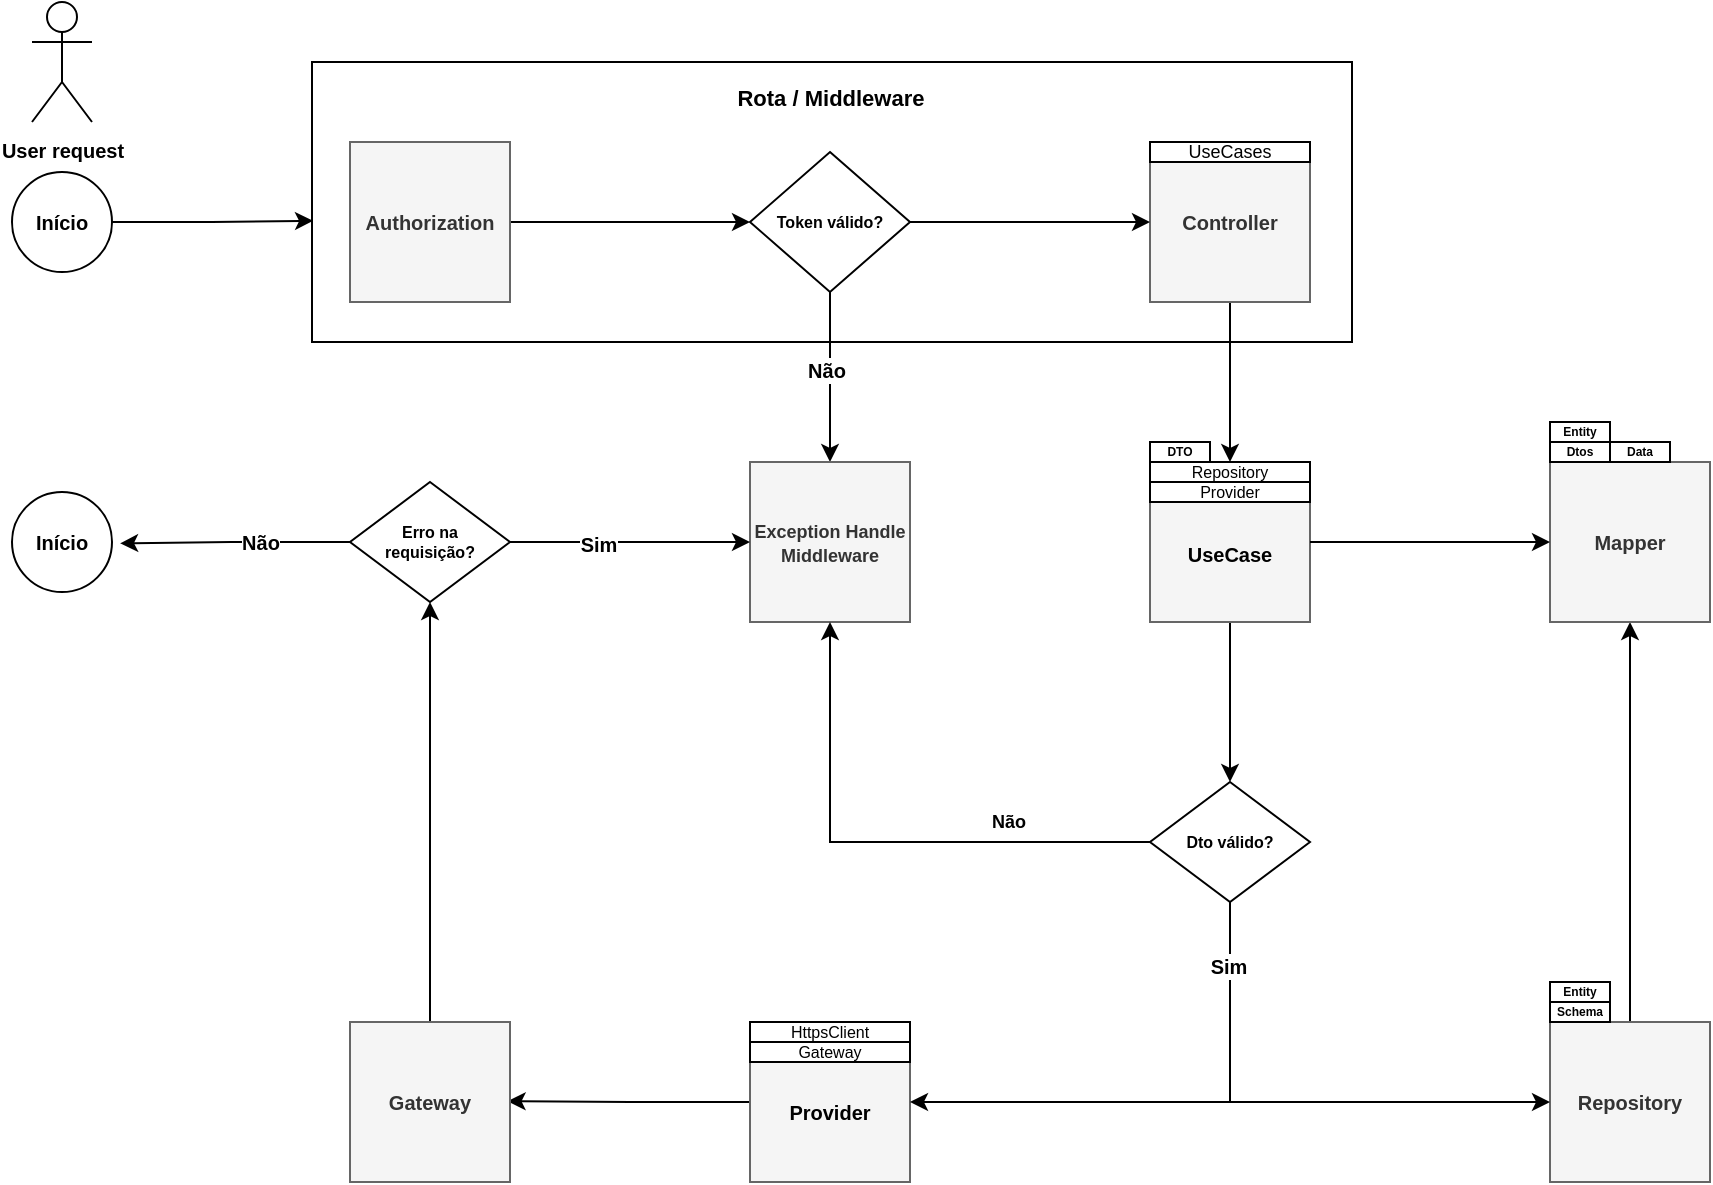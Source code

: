 <mxfile version="21.1.2" type="device">
  <diagram name="Página-1" id="6yiulC8NNe9ncgpRNdyS">
    <mxGraphModel dx="2314" dy="830" grid="1" gridSize="10" guides="1" tooltips="1" connect="1" arrows="1" fold="1" page="1" pageScale="1" pageWidth="827" pageHeight="1169" math="0" shadow="0">
      <root>
        <mxCell id="0" />
        <mxCell id="1" parent="0" />
        <mxCell id="oc87ZANMdVHoa41s3LK9-21" value="" style="rounded=0;whiteSpace=wrap;html=1;fillColor=none;" parent="1" vertex="1">
          <mxGeometry x="420" y="340" width="520" height="140" as="geometry" />
        </mxCell>
        <mxCell id="oc87ZANMdVHoa41s3LK9-12" style="edgeStyle=orthogonalEdgeStyle;rounded=0;orthogonalLoop=1;jettySize=auto;html=1;" parent="1" source="oc87ZANMdVHoa41s3LK9-2" target="oc87ZANMdVHoa41s3LK9-8" edge="1">
          <mxGeometry relative="1" as="geometry" />
        </mxCell>
        <mxCell id="oc87ZANMdVHoa41s3LK9-2" value="Authorization" style="whiteSpace=wrap;html=1;aspect=fixed;fillColor=#f5f5f5;fontColor=#333333;strokeColor=#666666;fontSize=10;fontStyle=1" parent="1" vertex="1">
          <mxGeometry x="439" y="380" width="80" height="80" as="geometry" />
        </mxCell>
        <mxCell id="oc87ZANMdVHoa41s3LK9-36" style="edgeStyle=orthogonalEdgeStyle;rounded=0;orthogonalLoop=1;jettySize=auto;html=1;" parent="1" source="oc87ZANMdVHoa41s3LK9-3" target="oc87ZANMdVHoa41s3LK9-18" edge="1">
          <mxGeometry relative="1" as="geometry" />
        </mxCell>
        <mxCell id="oc87ZANMdVHoa41s3LK9-3" value="Controller" style="whiteSpace=wrap;html=1;aspect=fixed;fontSize=10;fontStyle=1;fillColor=#f5f5f5;fontColor=#333333;strokeColor=#666666;" parent="1" vertex="1">
          <mxGeometry x="839" y="380" width="80" height="80" as="geometry" />
        </mxCell>
        <mxCell id="oc87ZANMdVHoa41s3LK9-31" style="edgeStyle=orthogonalEdgeStyle;rounded=0;orthogonalLoop=1;jettySize=auto;html=1;entryX=0;entryY=0.5;entryDx=0;entryDy=0;fontSize=10;fontStyle=1" parent="1" source="oc87ZANMdVHoa41s3LK9-8" target="oc87ZANMdVHoa41s3LK9-3" edge="1">
          <mxGeometry relative="1" as="geometry">
            <mxPoint x="679" y="420" as="targetPoint" />
          </mxGeometry>
        </mxCell>
        <mxCell id="hQqBXAO4QAp_-PPFQx-q-1" style="edgeStyle=orthogonalEdgeStyle;rounded=0;orthogonalLoop=1;jettySize=auto;html=1;" edge="1" parent="1" source="oc87ZANMdVHoa41s3LK9-8" target="oc87ZANMdVHoa41s3LK9-22">
          <mxGeometry relative="1" as="geometry" />
        </mxCell>
        <mxCell id="hQqBXAO4QAp_-PPFQx-q-2" value="&lt;b&gt;&lt;font style=&quot;font-size: 10px;&quot;&gt;Não&lt;/font&gt;&lt;/b&gt;" style="edgeLabel;html=1;align=center;verticalAlign=middle;resizable=0;points=[];" vertex="1" connectable="0" parent="hQqBXAO4QAp_-PPFQx-q-1">
          <mxGeometry x="-0.091" y="-2" relative="1" as="geometry">
            <mxPoint as="offset" />
          </mxGeometry>
        </mxCell>
        <mxCell id="oc87ZANMdVHoa41s3LK9-8" value="&lt;b&gt;&lt;font style=&quot;font-size: 8px;&quot;&gt;Token válido?&lt;/font&gt;&lt;/b&gt;" style="rhombus;whiteSpace=wrap;html=1;fontSize=7;" parent="1" vertex="1">
          <mxGeometry x="639" y="385" width="80" height="70" as="geometry" />
        </mxCell>
        <mxCell id="7wSYHhFOgYh4qWRxx5Kc-36" style="edgeStyle=orthogonalEdgeStyle;rounded=0;orthogonalLoop=1;jettySize=auto;html=1;entryX=0.5;entryY=0;entryDx=0;entryDy=0;" parent="1" source="oc87ZANMdVHoa41s3LK9-18" target="7wSYHhFOgYh4qWRxx5Kc-15" edge="1">
          <mxGeometry relative="1" as="geometry">
            <mxPoint x="879" y="660" as="targetPoint" />
          </mxGeometry>
        </mxCell>
        <mxCell id="oc87ZANMdVHoa41s3LK9-18" value="" style="whiteSpace=wrap;html=1;aspect=fixed;fillColor=#f5f5f5;fontColor=#333333;strokeColor=#666666;fontSize=10;fontStyle=1" parent="1" vertex="1">
          <mxGeometry x="839" y="540" width="80" height="80" as="geometry" />
        </mxCell>
        <mxCell id="oc87ZANMdVHoa41s3LK9-22" value="&lt;font style=&quot;font-size: 9px;&quot;&gt;Exception Handle Middleware&lt;/font&gt;" style="whiteSpace=wrap;html=1;aspect=fixed;fillColor=#f5f5f5;fontColor=#333333;strokeColor=#666666;fontSize=10;fontStyle=1" parent="1" vertex="1">
          <mxGeometry x="639" y="540" width="80" height="80" as="geometry" />
        </mxCell>
        <mxCell id="hQqBXAO4QAp_-PPFQx-q-28" style="edgeStyle=orthogonalEdgeStyle;rounded=0;orthogonalLoop=1;jettySize=auto;html=1;entryX=0.985;entryY=0.495;entryDx=0;entryDy=0;entryPerimeter=0;" edge="1" parent="1" source="oc87ZANMdVHoa41s3LK9-35" target="hQqBXAO4QAp_-PPFQx-q-26">
          <mxGeometry relative="1" as="geometry" />
        </mxCell>
        <mxCell id="oc87ZANMdVHoa41s3LK9-35" value="" style="whiteSpace=wrap;html=1;aspect=fixed;fontStyle=1;fontSize=10;fillColor=#f5f5f5;fontColor=#333333;strokeColor=#666666;" parent="1" vertex="1">
          <mxGeometry x="639" y="820" width="80" height="80" as="geometry" />
        </mxCell>
        <mxCell id="oc87ZANMdVHoa41s3LK9-38" value="&lt;font style=&quot;font-size: 10px;&quot;&gt;&lt;b&gt;User request&lt;/b&gt;&lt;/font&gt;" style="shape=umlActor;verticalLabelPosition=bottom;verticalAlign=top;html=1;outlineConnect=0;" parent="1" vertex="1">
          <mxGeometry x="280" y="310" width="30" height="60" as="geometry" />
        </mxCell>
        <mxCell id="hQqBXAO4QAp_-PPFQx-q-24" style="edgeStyle=orthogonalEdgeStyle;rounded=0;orthogonalLoop=1;jettySize=auto;html=1;entryX=0.5;entryY=1;entryDx=0;entryDy=0;" edge="1" parent="1" source="oc87ZANMdVHoa41s3LK9-51" target="oc87ZANMdVHoa41s3LK9-73">
          <mxGeometry relative="1" as="geometry" />
        </mxCell>
        <mxCell id="oc87ZANMdVHoa41s3LK9-51" value="Repository" style="whiteSpace=wrap;html=1;aspect=fixed;fillColor=#f5f5f5;fontColor=#333333;strokeColor=#666666;fontSize=10;fontStyle=1" parent="1" vertex="1">
          <mxGeometry x="1039" y="820" width="80" height="80" as="geometry" />
        </mxCell>
        <mxCell id="oc87ZANMdVHoa41s3LK9-73" value="Mapper" style="rounded=0;whiteSpace=wrap;html=1;fontSize=10;fontStyle=1;fillColor=#f5f5f5;fontColor=#333333;strokeColor=#666666;" parent="1" vertex="1">
          <mxGeometry x="1039" y="540" width="80" height="80" as="geometry" />
        </mxCell>
        <mxCell id="oc87ZANMdVHoa41s3LK9-77" value="&lt;font style=&quot;font-size: 6px;&quot;&gt;Dtos&lt;/font&gt;" style="rounded=0;whiteSpace=wrap;html=1;fontSize=7;fontStyle=1" parent="1" vertex="1">
          <mxGeometry x="1039" y="530" width="30" height="10" as="geometry" />
        </mxCell>
        <mxCell id="oc87ZANMdVHoa41s3LK9-80" value="&lt;font style=&quot;font-size: 6px;&quot;&gt;Entity&lt;/font&gt;" style="rounded=0;whiteSpace=wrap;html=1;fontSize=7;fontStyle=1" parent="1" vertex="1">
          <mxGeometry x="1039" y="520" width="30" height="10" as="geometry" />
        </mxCell>
        <mxCell id="oc87ZANMdVHoa41s3LK9-84" value="&lt;font style=&quot;font-size: 8px;&quot;&gt;HttpsClient&lt;/font&gt;" style="rounded=0;whiteSpace=wrap;html=1;fontSize=9;" parent="1" vertex="1">
          <mxGeometry x="639" y="820" width="80" height="10" as="geometry" />
        </mxCell>
        <mxCell id="oc87ZANMdVHoa41s3LK9-86" value="&lt;font style=&quot;font-size: 8px;&quot;&gt;Repository&lt;/font&gt;" style="rounded=0;whiteSpace=wrap;html=1;fontSize=9;" parent="1" vertex="1">
          <mxGeometry x="839" y="540" width="80" height="10" as="geometry" />
        </mxCell>
        <mxCell id="oc87ZANMdVHoa41s3LK9-87" value="&lt;font style=&quot;font-size: 8px;&quot;&gt;Provider&lt;/font&gt;" style="rounded=0;whiteSpace=wrap;html=1;fontSize=9;" parent="1" vertex="1">
          <mxGeometry x="839" y="550" width="80" height="10" as="geometry" />
        </mxCell>
        <mxCell id="oc87ZANMdVHoa41s3LK9-88" value="UseCases" style="rounded=0;whiteSpace=wrap;html=1;fontSize=9;" parent="1" vertex="1">
          <mxGeometry x="839" y="380" width="80" height="10" as="geometry" />
        </mxCell>
        <mxCell id="oc87ZANMdVHoa41s3LK9-115" value="UseCase" style="text;html=1;strokeColor=none;fillColor=none;align=center;verticalAlign=middle;whiteSpace=wrap;rounded=0;fontSize=10;fontStyle=1" parent="1" vertex="1">
          <mxGeometry x="849" y="578" width="60" height="15" as="geometry" />
        </mxCell>
        <mxCell id="oc87ZANMdVHoa41s3LK9-116" value="Provider" style="text;html=1;strokeColor=none;fillColor=none;align=center;verticalAlign=middle;whiteSpace=wrap;rounded=0;fontSize=10;fontStyle=1" parent="1" vertex="1">
          <mxGeometry x="649" y="850" width="60" height="30" as="geometry" />
        </mxCell>
        <mxCell id="7wSYHhFOgYh4qWRxx5Kc-35" style="edgeStyle=orthogonalEdgeStyle;rounded=0;orthogonalLoop=1;jettySize=auto;html=1;entryX=0.5;entryY=1;entryDx=0;entryDy=0;" parent="1" source="7wSYHhFOgYh4qWRxx5Kc-15" target="oc87ZANMdVHoa41s3LK9-22" edge="1">
          <mxGeometry relative="1" as="geometry" />
        </mxCell>
        <mxCell id="7wSYHhFOgYh4qWRxx5Kc-37" value="Não" style="edgeLabel;html=1;align=center;verticalAlign=middle;resizable=0;points=[];fontSize=9;fontStyle=1" parent="7wSYHhFOgYh4qWRxx5Kc-35" vertex="1" connectable="0">
          <mxGeometry x="-0.468" relative="1" as="geometry">
            <mxPoint x="1" y="-10" as="offset" />
          </mxGeometry>
        </mxCell>
        <mxCell id="hQqBXAO4QAp_-PPFQx-q-10" style="edgeStyle=orthogonalEdgeStyle;rounded=0;orthogonalLoop=1;jettySize=auto;html=1;entryX=0;entryY=0.5;entryDx=0;entryDy=0;" edge="1" parent="1" source="7wSYHhFOgYh4qWRxx5Kc-15" target="oc87ZANMdVHoa41s3LK9-51">
          <mxGeometry relative="1" as="geometry">
            <Array as="points">
              <mxPoint x="879" y="860" />
            </Array>
          </mxGeometry>
        </mxCell>
        <mxCell id="hQqBXAO4QAp_-PPFQx-q-11" style="edgeStyle=orthogonalEdgeStyle;rounded=0;orthogonalLoop=1;jettySize=auto;html=1;entryX=1;entryY=0.5;entryDx=0;entryDy=0;" edge="1" parent="1" source="7wSYHhFOgYh4qWRxx5Kc-15" target="oc87ZANMdVHoa41s3LK9-35">
          <mxGeometry relative="1" as="geometry">
            <Array as="points">
              <mxPoint x="879" y="860" />
            </Array>
          </mxGeometry>
        </mxCell>
        <mxCell id="hQqBXAO4QAp_-PPFQx-q-33" value="&lt;b&gt;&lt;font style=&quot;font-size: 10px;&quot;&gt;Sim&lt;/font&gt;&lt;/b&gt;" style="edgeLabel;html=1;align=center;verticalAlign=middle;resizable=0;points=[];" vertex="1" connectable="0" parent="hQqBXAO4QAp_-PPFQx-q-11">
          <mxGeometry x="-0.754" y="-1" relative="1" as="geometry">
            <mxPoint as="offset" />
          </mxGeometry>
        </mxCell>
        <mxCell id="7wSYHhFOgYh4qWRxx5Kc-15" value="&lt;b&gt;Dto válido?&lt;/b&gt;" style="rhombus;whiteSpace=wrap;html=1;fontSize=8;" parent="1" vertex="1">
          <mxGeometry x="839" y="700" width="80" height="60" as="geometry" />
        </mxCell>
        <mxCell id="oc87ZANMdVHoa41s3LK9-81" value="&lt;font style=&quot;font-size: 6px;&quot;&gt;&lt;b&gt;Schema&lt;/b&gt;&lt;/font&gt;" style="rounded=0;whiteSpace=wrap;html=1;fontSize=7;" parent="1" vertex="1">
          <mxGeometry x="1039" y="810" width="30" height="10" as="geometry" />
        </mxCell>
        <mxCell id="7wSYHhFOgYh4qWRxx5Kc-33" value="&lt;font style=&quot;font-size: 6px;&quot;&gt;DTO&lt;/font&gt;" style="rounded=0;whiteSpace=wrap;html=1;fontSize=7;fontStyle=1" parent="1" vertex="1">
          <mxGeometry x="839" y="530" width="30" height="10" as="geometry" />
        </mxCell>
        <mxCell id="hQqBXAO4QAp_-PPFQx-q-45" style="edgeStyle=orthogonalEdgeStyle;rounded=0;orthogonalLoop=1;jettySize=auto;html=1;entryX=0.001;entryY=0.567;entryDx=0;entryDy=0;entryPerimeter=0;" edge="1" parent="1" source="hQqBXAO4QAp_-PPFQx-q-3" target="oc87ZANMdVHoa41s3LK9-21">
          <mxGeometry relative="1" as="geometry" />
        </mxCell>
        <mxCell id="hQqBXAO4QAp_-PPFQx-q-3" value="&lt;font style=&quot;font-size: 10px;&quot;&gt;&lt;b&gt;Início&lt;/b&gt;&lt;/font&gt;" style="ellipse;whiteSpace=wrap;html=1;aspect=fixed;" vertex="1" parent="1">
          <mxGeometry x="270" y="395" width="50" height="50" as="geometry" />
        </mxCell>
        <mxCell id="hQqBXAO4QAp_-PPFQx-q-4" value="&lt;font style=&quot;font-size: 6px;&quot;&gt;Data&lt;/font&gt;" style="rounded=0;whiteSpace=wrap;html=1;fontSize=7;fontStyle=1" vertex="1" parent="1">
          <mxGeometry x="1069" y="530" width="30" height="10" as="geometry" />
        </mxCell>
        <mxCell id="hQqBXAO4QAp_-PPFQx-q-5" style="edgeStyle=orthogonalEdgeStyle;rounded=0;orthogonalLoop=1;jettySize=auto;html=1;exitX=1;exitY=0.5;exitDx=0;exitDy=0;entryX=0;entryY=0.5;entryDx=0;entryDy=0;" edge="1" parent="1" source="oc87ZANMdVHoa41s3LK9-18" target="oc87ZANMdVHoa41s3LK9-73">
          <mxGeometry relative="1" as="geometry">
            <mxPoint x="889" y="470" as="sourcePoint" />
            <mxPoint x="889" y="550" as="targetPoint" />
          </mxGeometry>
        </mxCell>
        <mxCell id="hQqBXAO4QAp_-PPFQx-q-8" value="&lt;font style=&quot;font-size: 6px;&quot;&gt;&lt;b&gt;Entity&lt;/b&gt;&lt;/font&gt;" style="rounded=0;whiteSpace=wrap;html=1;fontSize=7;" vertex="1" parent="1">
          <mxGeometry x="1039" y="800" width="30" height="10" as="geometry" />
        </mxCell>
        <mxCell id="hQqBXAO4QAp_-PPFQx-q-25" value="&lt;font style=&quot;font-size: 8px;&quot;&gt;Gateway&lt;/font&gt;" style="rounded=0;whiteSpace=wrap;html=1;fontSize=9;" vertex="1" parent="1">
          <mxGeometry x="639" y="830" width="80" height="10" as="geometry" />
        </mxCell>
        <mxCell id="hQqBXAO4QAp_-PPFQx-q-43" style="edgeStyle=orthogonalEdgeStyle;rounded=0;orthogonalLoop=1;jettySize=auto;html=1;entryX=0.5;entryY=1;entryDx=0;entryDy=0;" edge="1" parent="1" source="hQqBXAO4QAp_-PPFQx-q-26" target="hQqBXAO4QAp_-PPFQx-q-41">
          <mxGeometry relative="1" as="geometry" />
        </mxCell>
        <mxCell id="hQqBXAO4QAp_-PPFQx-q-26" value="Gateway" style="whiteSpace=wrap;html=1;aspect=fixed;fontStyle=1;fontSize=10;fillColor=#f5f5f5;fontColor=#333333;strokeColor=#666666;" vertex="1" parent="1">
          <mxGeometry x="439" y="820" width="80" height="80" as="geometry" />
        </mxCell>
        <mxCell id="hQqBXAO4QAp_-PPFQx-q-29" value="&lt;font style=&quot;font-size: 10px;&quot;&gt;&lt;b&gt;Início&lt;/b&gt;&lt;/font&gt;" style="ellipse;whiteSpace=wrap;html=1;aspect=fixed;" vertex="1" parent="1">
          <mxGeometry x="270" y="555" width="50" height="50" as="geometry" />
        </mxCell>
        <mxCell id="hQqBXAO4QAp_-PPFQx-q-36" value="&lt;font style=&quot;font-size: 11px;&quot;&gt;Rota / Middleware&lt;/font&gt;" style="text;html=1;strokeColor=none;fillColor=none;align=center;verticalAlign=middle;whiteSpace=wrap;rounded=0;fontSize=10;fontStyle=1" vertex="1" parent="1">
          <mxGeometry x="603.5" y="350" width="151" height="15" as="geometry" />
        </mxCell>
        <mxCell id="hQqBXAO4QAp_-PPFQx-q-42" style="edgeStyle=orthogonalEdgeStyle;rounded=0;orthogonalLoop=1;jettySize=auto;html=1;" edge="1" parent="1" source="hQqBXAO4QAp_-PPFQx-q-41" target="oc87ZANMdVHoa41s3LK9-22">
          <mxGeometry relative="1" as="geometry" />
        </mxCell>
        <mxCell id="hQqBXAO4QAp_-PPFQx-q-47" value="&lt;b&gt;&lt;font style=&quot;font-size: 10px;&quot;&gt;Sim&lt;/font&gt;&lt;/b&gt;" style="edgeLabel;html=1;align=center;verticalAlign=middle;resizable=0;points=[];" vertex="1" connectable="0" parent="hQqBXAO4QAp_-PPFQx-q-42">
          <mxGeometry x="-0.279" y="-1" relative="1" as="geometry">
            <mxPoint as="offset" />
          </mxGeometry>
        </mxCell>
        <mxCell id="hQqBXAO4QAp_-PPFQx-q-44" style="edgeStyle=orthogonalEdgeStyle;rounded=0;orthogonalLoop=1;jettySize=auto;html=1;entryX=1.081;entryY=0.513;entryDx=0;entryDy=0;entryPerimeter=0;" edge="1" parent="1" source="hQqBXAO4QAp_-PPFQx-q-41" target="hQqBXAO4QAp_-PPFQx-q-29">
          <mxGeometry relative="1" as="geometry" />
        </mxCell>
        <mxCell id="hQqBXAO4QAp_-PPFQx-q-46" value="&lt;font style=&quot;font-size: 10px;&quot;&gt;&lt;b&gt;Não&lt;/b&gt;&lt;/font&gt;" style="edgeLabel;html=1;align=center;verticalAlign=middle;resizable=0;points=[];" vertex="1" connectable="0" parent="hQqBXAO4QAp_-PPFQx-q-44">
          <mxGeometry x="-0.216" relative="1" as="geometry">
            <mxPoint as="offset" />
          </mxGeometry>
        </mxCell>
        <mxCell id="hQqBXAO4QAp_-PPFQx-q-41" value="&lt;b&gt;Erro na&lt;br&gt;requisição?&lt;/b&gt;" style="rhombus;whiteSpace=wrap;html=1;fontSize=8;" vertex="1" parent="1">
          <mxGeometry x="439" y="550" width="80" height="60" as="geometry" />
        </mxCell>
      </root>
    </mxGraphModel>
  </diagram>
</mxfile>
